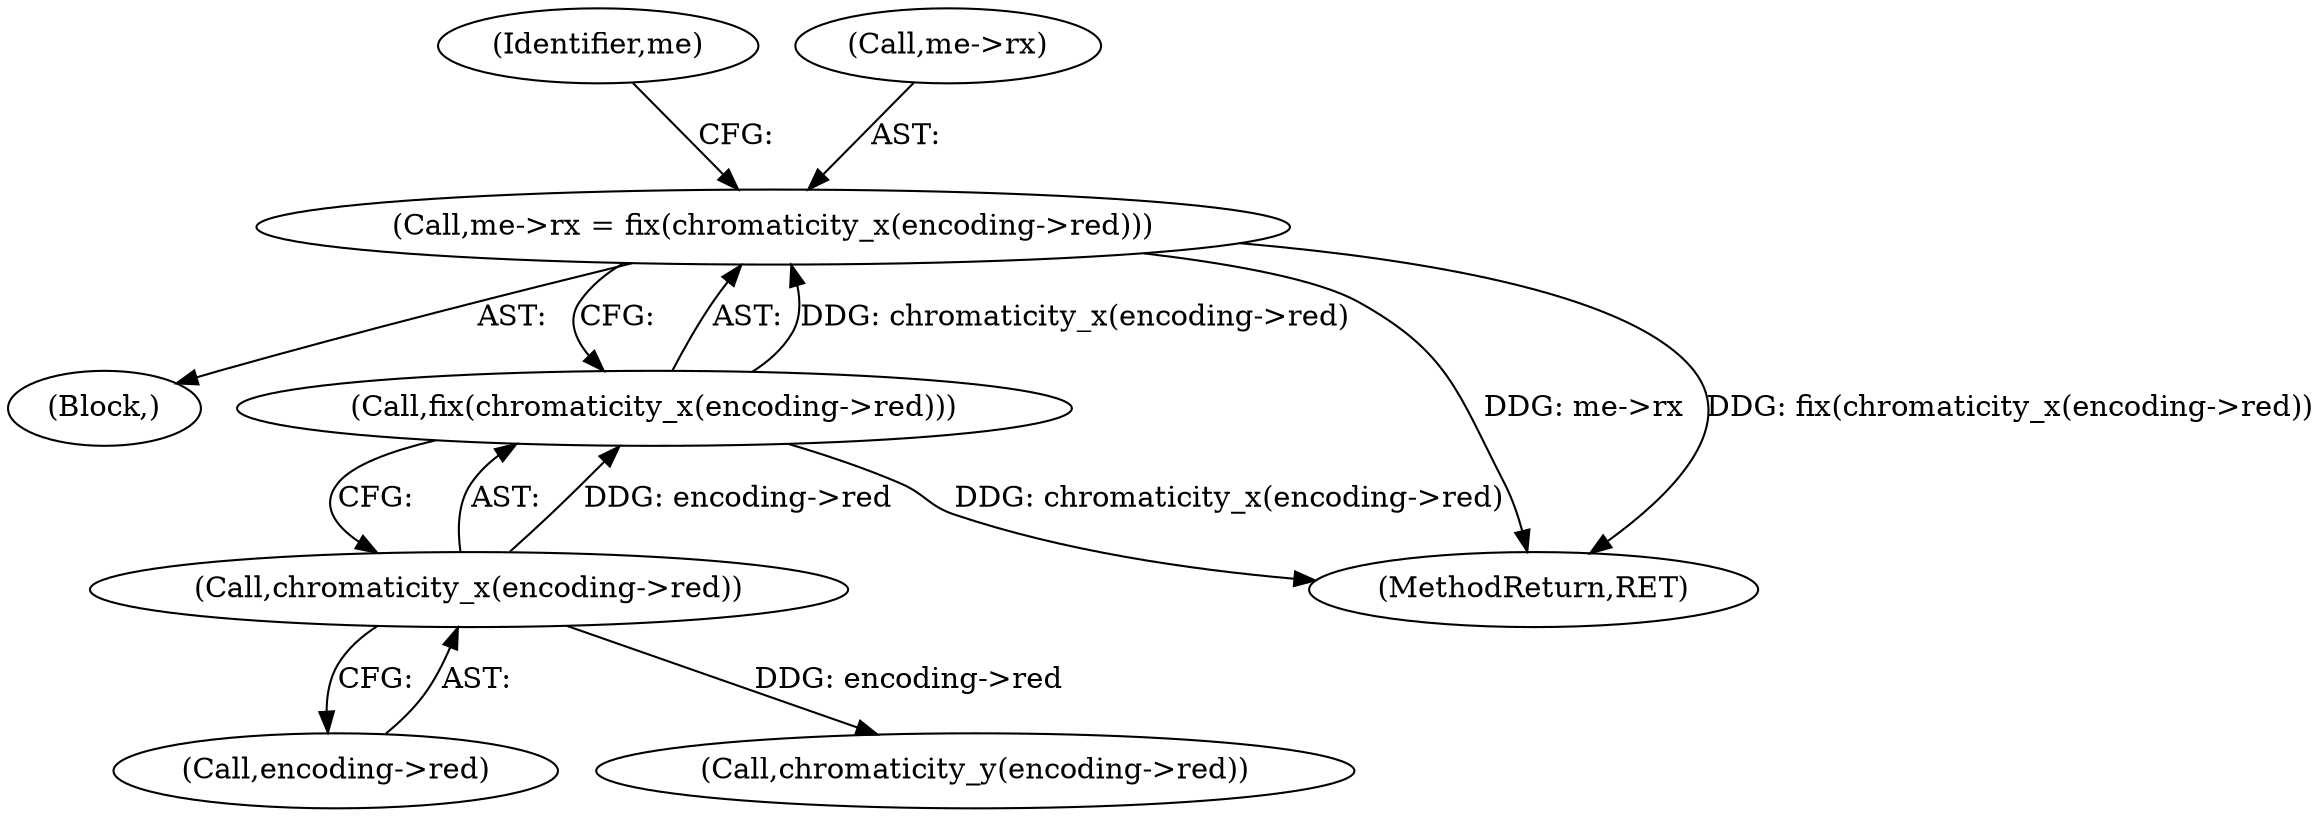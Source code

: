 digraph "0_Android_9d4853418ab2f754c2b63e091c29c5529b8b86ca_40@pointer" {
"1000131" [label="(Call,me->rx = fix(chromaticity_x(encoding->red)))"];
"1000135" [label="(Call,fix(chromaticity_x(encoding->red)))"];
"1000136" [label="(Call,chromaticity_x(encoding->red))"];
"1000136" [label="(Call,chromaticity_x(encoding->red))"];
"1000137" [label="(Call,encoding->red)"];
"1000131" [label="(Call,me->rx = fix(chromaticity_x(encoding->red)))"];
"1000106" [label="(Block,)"];
"1000142" [label="(Identifier,me)"];
"1000228" [label="(MethodReturn,RET)"];
"1000145" [label="(Call,chromaticity_y(encoding->red))"];
"1000132" [label="(Call,me->rx)"];
"1000135" [label="(Call,fix(chromaticity_x(encoding->red)))"];
"1000131" -> "1000106"  [label="AST: "];
"1000131" -> "1000135"  [label="CFG: "];
"1000132" -> "1000131"  [label="AST: "];
"1000135" -> "1000131"  [label="AST: "];
"1000142" -> "1000131"  [label="CFG: "];
"1000131" -> "1000228"  [label="DDG: me->rx"];
"1000131" -> "1000228"  [label="DDG: fix(chromaticity_x(encoding->red))"];
"1000135" -> "1000131"  [label="DDG: chromaticity_x(encoding->red)"];
"1000135" -> "1000136"  [label="CFG: "];
"1000136" -> "1000135"  [label="AST: "];
"1000135" -> "1000228"  [label="DDG: chromaticity_x(encoding->red)"];
"1000136" -> "1000135"  [label="DDG: encoding->red"];
"1000136" -> "1000137"  [label="CFG: "];
"1000137" -> "1000136"  [label="AST: "];
"1000136" -> "1000145"  [label="DDG: encoding->red"];
}
